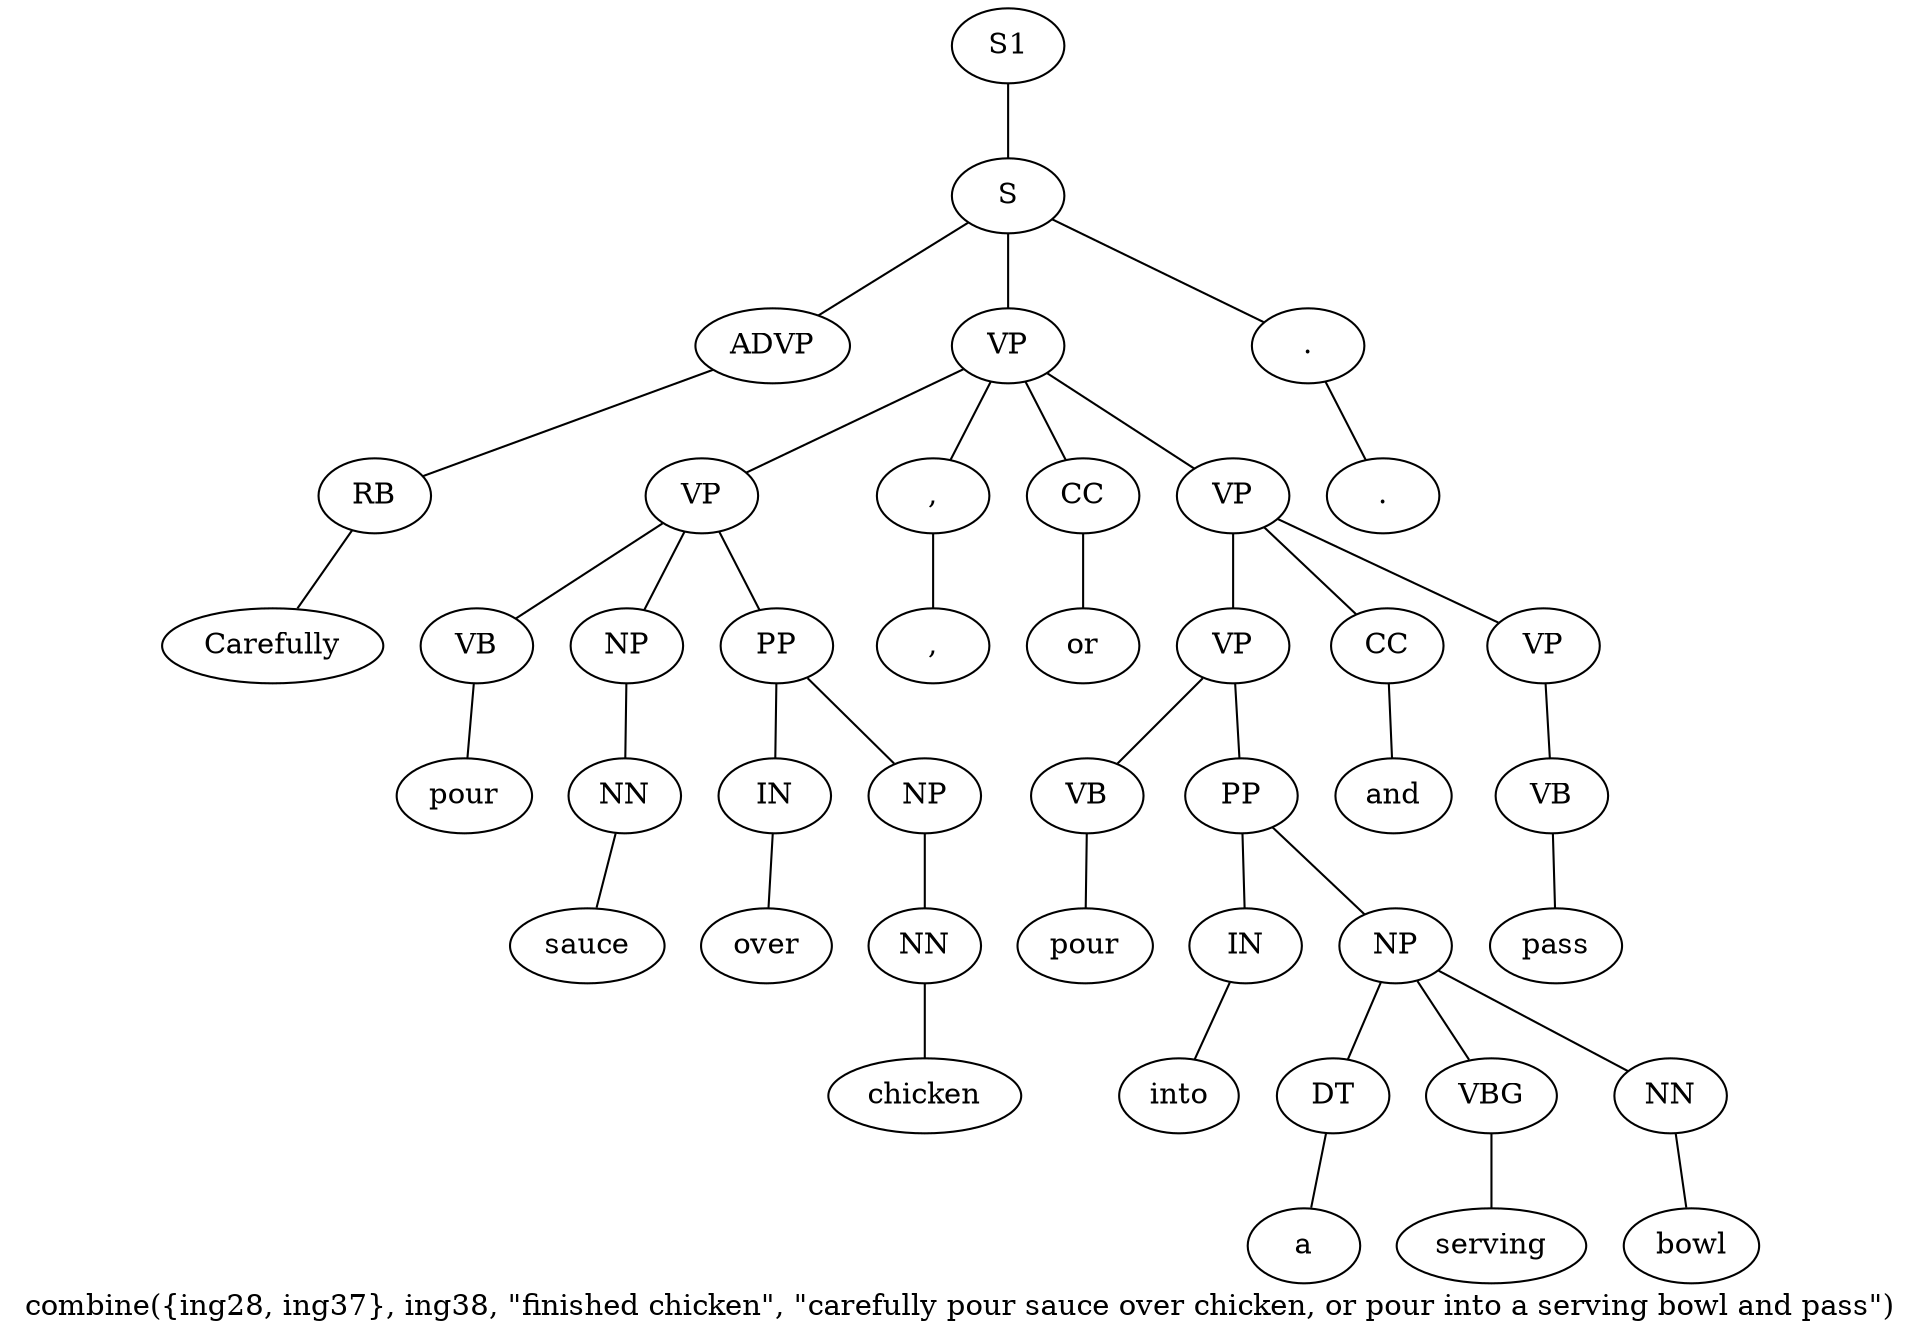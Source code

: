 graph SyntaxGraph {
	label = "combine({ing28, ing37}, ing38, \"finished chicken\", \"carefully pour sauce over chicken, or pour into a serving bowl and pass\")";
	Node0 [label="S1"];
	Node1 [label="S"];
	Node2 [label="ADVP"];
	Node3 [label="RB"];
	Node4 [label="Carefully"];
	Node5 [label="VP"];
	Node6 [label="VP"];
	Node7 [label="VB"];
	Node8 [label="pour"];
	Node9 [label="NP"];
	Node10 [label="NN"];
	Node11 [label="sauce"];
	Node12 [label="PP"];
	Node13 [label="IN"];
	Node14 [label="over"];
	Node15 [label="NP"];
	Node16 [label="NN"];
	Node17 [label="chicken"];
	Node18 [label=","];
	Node19 [label=","];
	Node20 [label="CC"];
	Node21 [label="or"];
	Node22 [label="VP"];
	Node23 [label="VP"];
	Node24 [label="VB"];
	Node25 [label="pour"];
	Node26 [label="PP"];
	Node27 [label="IN"];
	Node28 [label="into"];
	Node29 [label="NP"];
	Node30 [label="DT"];
	Node31 [label="a"];
	Node32 [label="VBG"];
	Node33 [label="serving"];
	Node34 [label="NN"];
	Node35 [label="bowl"];
	Node36 [label="CC"];
	Node37 [label="and"];
	Node38 [label="VP"];
	Node39 [label="VB"];
	Node40 [label="pass"];
	Node41 [label="."];
	Node42 [label="."];

	Node0 -- Node1;
	Node1 -- Node2;
	Node1 -- Node5;
	Node1 -- Node41;
	Node2 -- Node3;
	Node3 -- Node4;
	Node5 -- Node6;
	Node5 -- Node18;
	Node5 -- Node20;
	Node5 -- Node22;
	Node6 -- Node7;
	Node6 -- Node9;
	Node6 -- Node12;
	Node7 -- Node8;
	Node9 -- Node10;
	Node10 -- Node11;
	Node12 -- Node13;
	Node12 -- Node15;
	Node13 -- Node14;
	Node15 -- Node16;
	Node16 -- Node17;
	Node18 -- Node19;
	Node20 -- Node21;
	Node22 -- Node23;
	Node22 -- Node36;
	Node22 -- Node38;
	Node23 -- Node24;
	Node23 -- Node26;
	Node24 -- Node25;
	Node26 -- Node27;
	Node26 -- Node29;
	Node27 -- Node28;
	Node29 -- Node30;
	Node29 -- Node32;
	Node29 -- Node34;
	Node30 -- Node31;
	Node32 -- Node33;
	Node34 -- Node35;
	Node36 -- Node37;
	Node38 -- Node39;
	Node39 -- Node40;
	Node41 -- Node42;
}